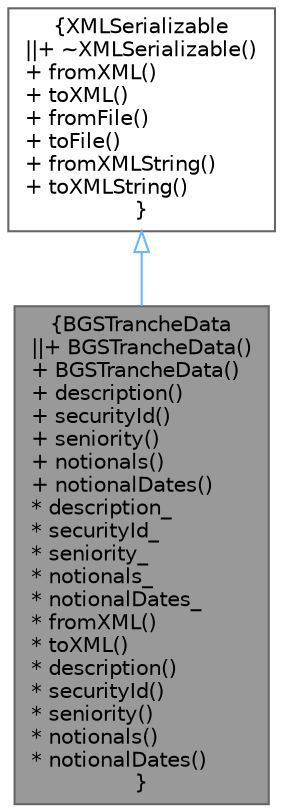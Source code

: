 digraph "BGSTrancheData"
{
 // INTERACTIVE_SVG=YES
 // LATEX_PDF_SIZE
  bgcolor="transparent";
  edge [fontname=Helvetica,fontsize=10,labelfontname=Helvetica,labelfontsize=10];
  node [fontname=Helvetica,fontsize=10,shape=box,height=0.2,width=0.4];
  Node1 [label="{BGSTrancheData\n||+ BGSTrancheData()\l+ BGSTrancheData()\l+ description()\l+ securityId()\l+ seniority()\l+ notionals()\l+ notionalDates()\l* description_\l* securityId_\l* seniority_\l* notionals_\l* notionalDates_\l* fromXML()\l* toXML()\l* description()\l* securityId()\l* seniority()\l* notionals()\l* notionalDates()\l}",height=0.2,width=0.4,color="gray40", fillcolor="grey60", style="filled", fontcolor="black",tooltip="Serializable Tranche for use in Balance Guaranteed Swaps."];
  Node2 -> Node1 [dir="back",color="steelblue1",style="solid",arrowtail="onormal"];
  Node2 [label="{XMLSerializable\n||+ ~XMLSerializable()\l+ fromXML()\l+ toXML()\l+ fromFile()\l+ toFile()\l+ fromXMLString()\l+ toXMLString()\l}",height=0.2,width=0.4,color="gray40", fillcolor="white", style="filled",URL="$classore_1_1data_1_1_x_m_l_serializable.html",tooltip="Base class for all serializable classes."];
}
